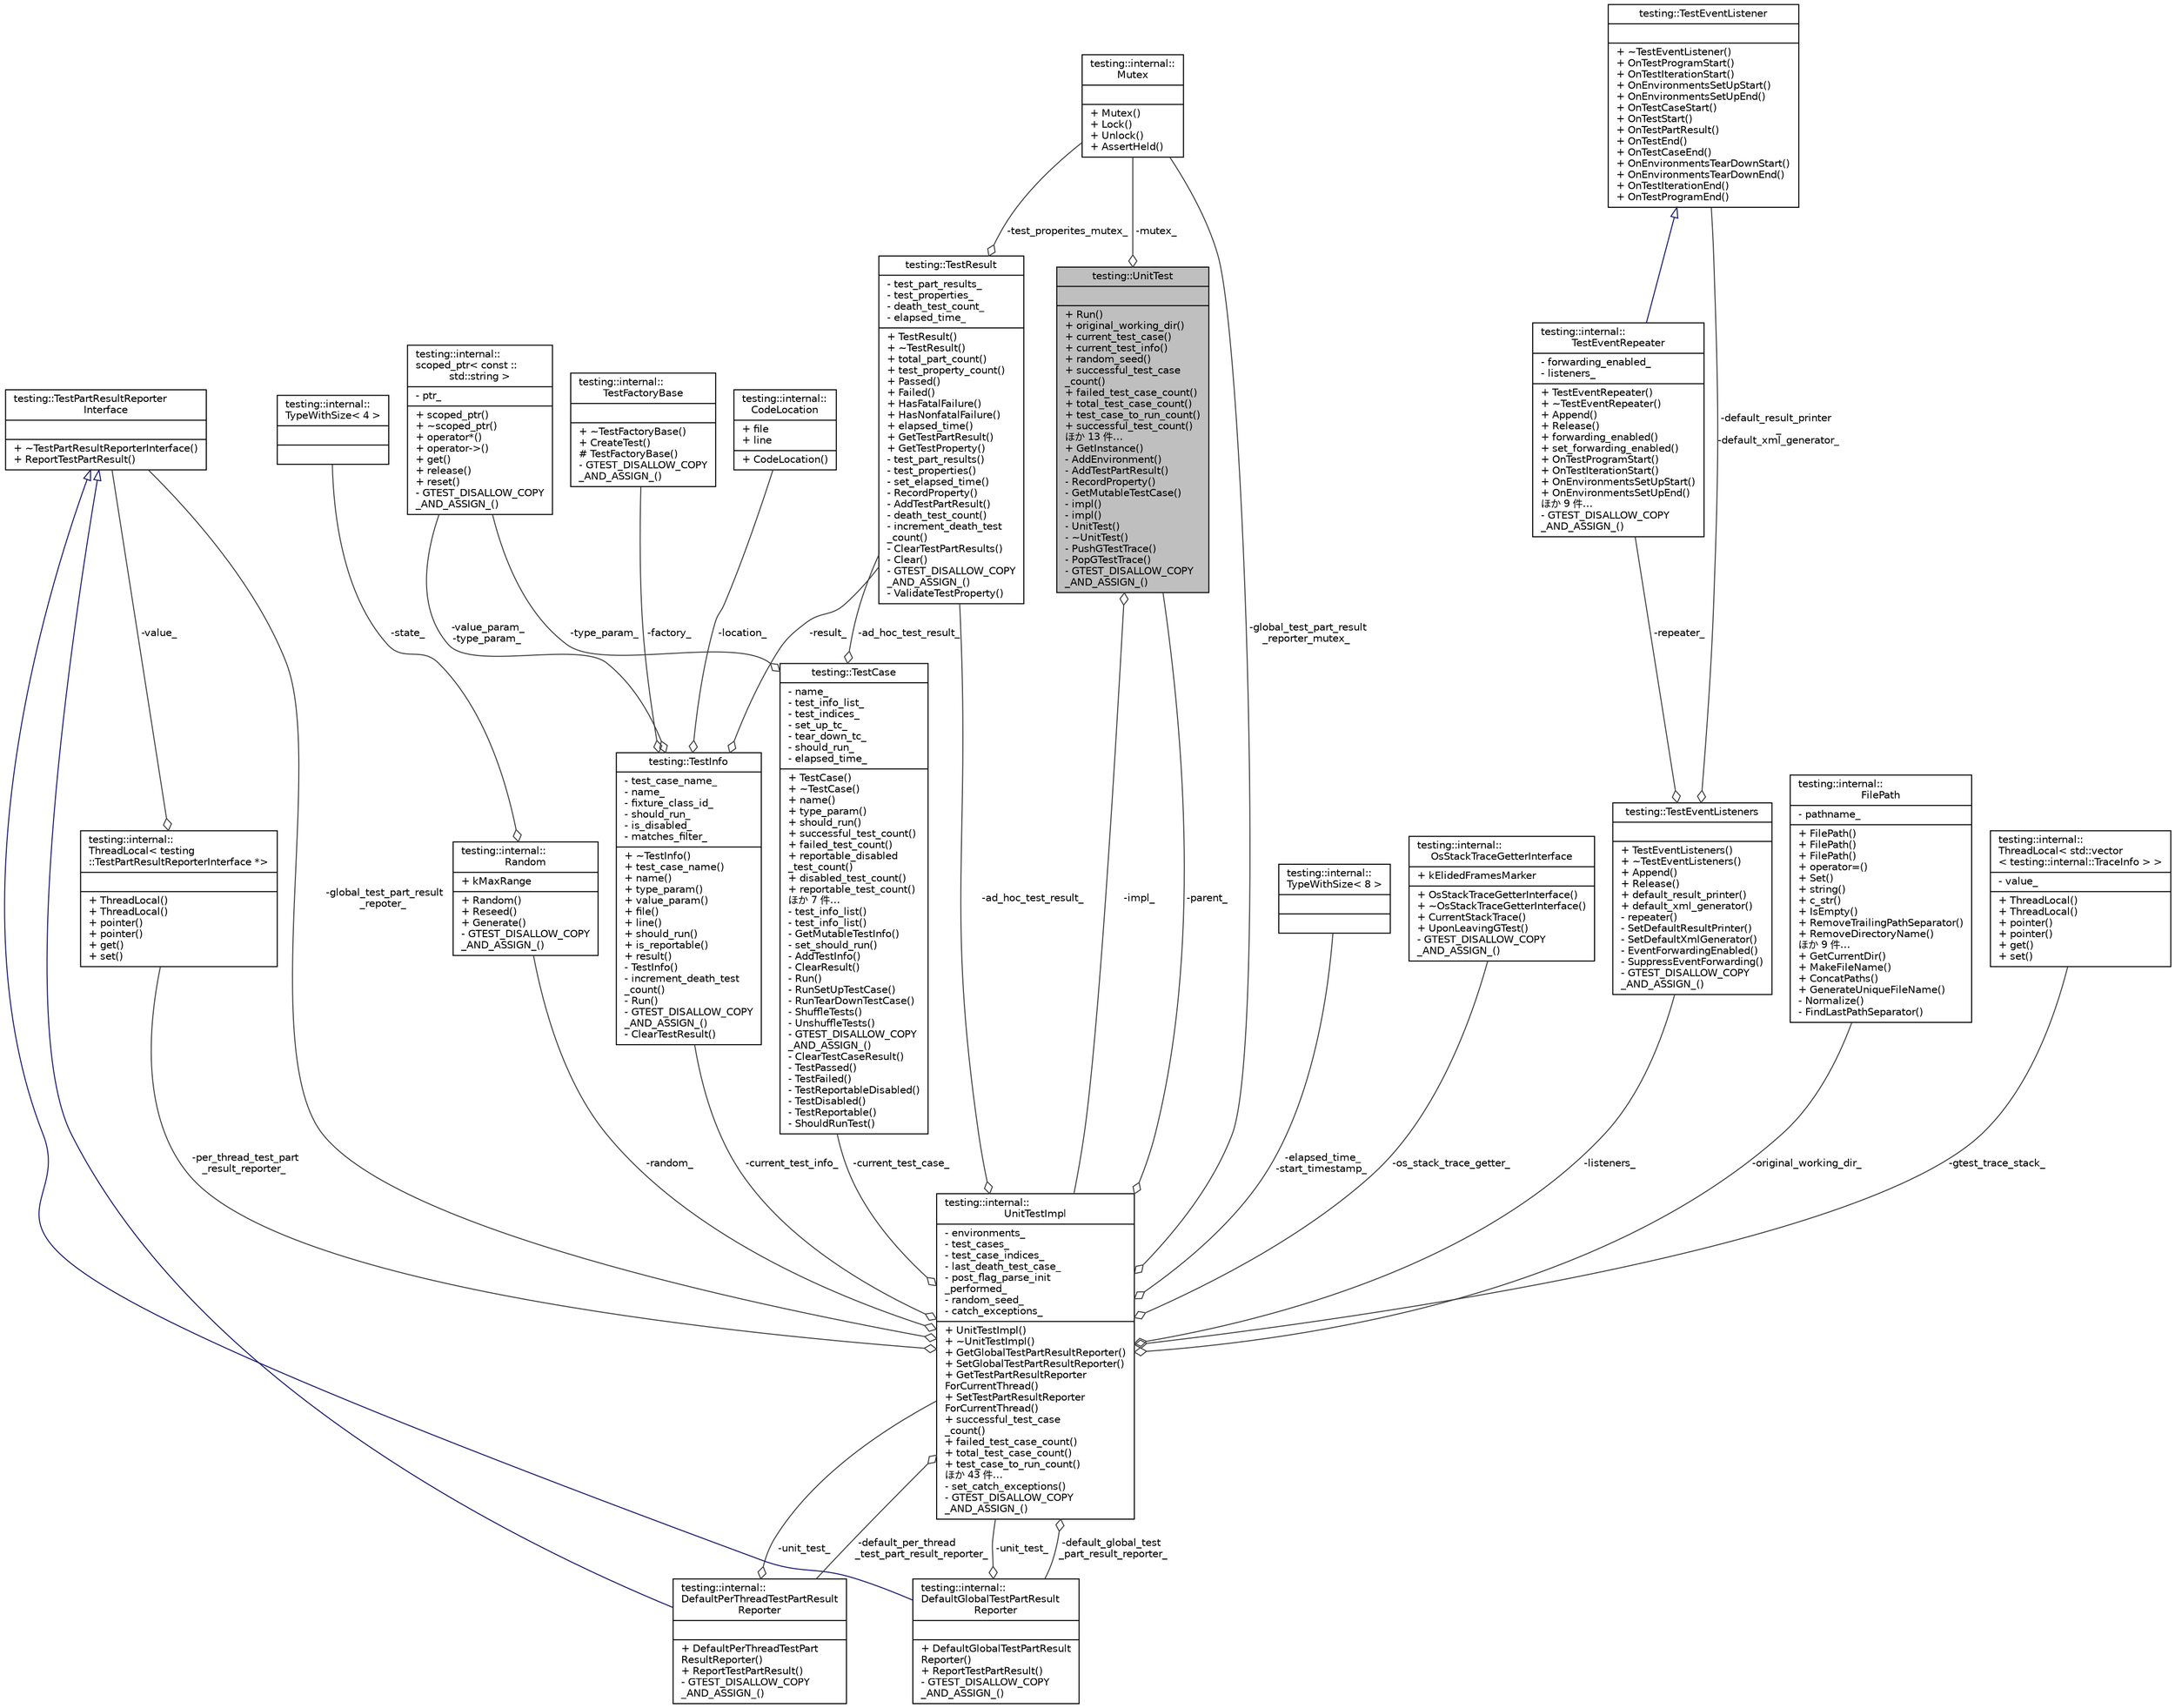 digraph "testing::UnitTest"
{
  edge [fontname="Helvetica",fontsize="10",labelfontname="Helvetica",labelfontsize="10"];
  node [fontname="Helvetica",fontsize="10",shape=record];
  Node1 [label="{testing::UnitTest\n||+ Run()\l+ original_working_dir()\l+ current_test_case()\l+ current_test_info()\l+ random_seed()\l+ successful_test_case\l_count()\l+ failed_test_case_count()\l+ total_test_case_count()\l+ test_case_to_run_count()\l+ successful_test_count()\lほか 13 件…\l+ GetInstance()\l- AddEnvironment()\l- AddTestPartResult()\l- RecordProperty()\l- GetMutableTestCase()\l- impl()\l- impl()\l- UnitTest()\l- ~UnitTest()\l- PushGTestTrace()\l- PopGTestTrace()\l- GTEST_DISALLOW_COPY\l_AND_ASSIGN_()\l}",height=0.2,width=0.4,color="black", fillcolor="grey75", style="filled", fontcolor="black"];
  Node2 -> Node1 [color="grey25",fontsize="10",style="solid",label=" -impl_" ,arrowhead="odiamond",fontname="Helvetica"];
  Node2 [label="{testing::internal::\lUnitTestImpl\n|- environments_\l- test_cases_\l- test_case_indices_\l- last_death_test_case_\l- post_flag_parse_init\l_performed_\l- random_seed_\l- catch_exceptions_\l|+ UnitTestImpl()\l+ ~UnitTestImpl()\l+ GetGlobalTestPartResultReporter()\l+ SetGlobalTestPartResultReporter()\l+ GetTestPartResultReporter\lForCurrentThread()\l+ SetTestPartResultReporter\lForCurrentThread()\l+ successful_test_case\l_count()\l+ failed_test_case_count()\l+ total_test_case_count()\l+ test_case_to_run_count()\lほか 43 件…\l- set_catch_exceptions()\l- GTEST_DISALLOW_COPY\l_AND_ASSIGN_()\l}",height=0.2,width=0.4,color="black", fillcolor="white", style="filled",URL="$d7/dda/classtesting_1_1internal_1_1_unit_test_impl.html"];
  Node3 -> Node2 [color="grey25",fontsize="10",style="solid",label=" -random_" ,arrowhead="odiamond",fontname="Helvetica"];
  Node3 [label="{testing::internal::\lRandom\n|+ kMaxRange\l|+ Random()\l+ Reseed()\l+ Generate()\l- GTEST_DISALLOW_COPY\l_AND_ASSIGN_()\l}",height=0.2,width=0.4,color="black", fillcolor="white", style="filled",URL="$db/da2/classtesting_1_1internal_1_1_random.html"];
  Node4 -> Node3 [color="grey25",fontsize="10",style="solid",label=" -state_" ,arrowhead="odiamond",fontname="Helvetica"];
  Node4 [label="{testing::internal::\lTypeWithSize\< 4 \>\n||}",height=0.2,width=0.4,color="black", fillcolor="white", style="filled",URL="$d1/d9a/classtesting_1_1internal_1_1_type_with_size_3_014_01_4.html"];
  Node5 -> Node2 [color="grey25",fontsize="10",style="solid",label=" -ad_hoc_test_result_" ,arrowhead="odiamond",fontname="Helvetica"];
  Node5 [label="{testing::TestResult\n|- test_part_results_\l- test_properties_\l- death_test_count_\l- elapsed_time_\l|+ TestResult()\l+ ~TestResult()\l+ total_part_count()\l+ test_property_count()\l+ Passed()\l+ Failed()\l+ HasFatalFailure()\l+ HasNonfatalFailure()\l+ elapsed_time()\l+ GetTestPartResult()\l+ GetTestProperty()\l- test_part_results()\l- test_properties()\l- set_elapsed_time()\l- RecordProperty()\l- AddTestPartResult()\l- death_test_count()\l- increment_death_test\l_count()\l- ClearTestPartResults()\l- Clear()\l- GTEST_DISALLOW_COPY\l_AND_ASSIGN_()\l- ValidateTestProperty()\l}",height=0.2,width=0.4,color="black", fillcolor="white", style="filled",URL="$d1/d69/classtesting_1_1_test_result.html"];
  Node6 -> Node5 [color="grey25",fontsize="10",style="solid",label=" -test_properites_mutex_" ,arrowhead="odiamond",fontname="Helvetica"];
  Node6 [label="{testing::internal::\lMutex\n||+ Mutex()\l+ Lock()\l+ Unlock()\l+ AssertHeld()\l}",height=0.2,width=0.4,color="black", fillcolor="white", style="filled",URL="$d8/d77/classtesting_1_1internal_1_1_mutex.html"];
  Node1 -> Node2 [color="grey25",fontsize="10",style="solid",label=" -parent_" ,arrowhead="odiamond",fontname="Helvetica"];
  Node7 -> Node2 [color="grey25",fontsize="10",style="solid",label=" -elapsed_time_\n-start_timestamp_" ,arrowhead="odiamond",fontname="Helvetica"];
  Node7 [label="{testing::internal::\lTypeWithSize\< 8 \>\n||}",height=0.2,width=0.4,color="black", fillcolor="white", style="filled",URL="$dc/d95/classtesting_1_1internal_1_1_type_with_size_3_018_01_4.html"];
  Node8 -> Node2 [color="grey25",fontsize="10",style="solid",label=" -global_test_part_result\l_repoter_" ,arrowhead="odiamond",fontname="Helvetica"];
  Node8 [label="{testing::TestPartResultReporter\lInterface\n||+ ~TestPartResultReporterInterface()\l+ ReportTestPartResult()\l}",height=0.2,width=0.4,color="black", fillcolor="white", style="filled",URL="$da/d6e/classtesting_1_1_test_part_result_reporter_interface.html"];
  Node9 -> Node2 [color="grey25",fontsize="10",style="solid",label=" -os_stack_trace_getter_" ,arrowhead="odiamond",fontname="Helvetica"];
  Node9 [label="{testing::internal::\lOsStackTraceGetterInterface\n|+ kElidedFramesMarker\l|+ OsStackTraceGetterInterface()\l+ ~OsStackTraceGetterInterface()\l+ CurrentStackTrace()\l+ UponLeavingGTest()\l- GTEST_DISALLOW_COPY\l_AND_ASSIGN_()\l}",height=0.2,width=0.4,color="black", fillcolor="white", style="filled",URL="$d7/d10/classtesting_1_1internal_1_1_os_stack_trace_getter_interface.html"];
  Node10 -> Node2 [color="grey25",fontsize="10",style="solid",label=" -listeners_" ,arrowhead="odiamond",fontname="Helvetica"];
  Node10 [label="{testing::TestEventListeners\n||+ TestEventListeners()\l+ ~TestEventListeners()\l+ Append()\l+ Release()\l+ default_result_printer()\l+ default_xml_generator()\l- repeater()\l- SetDefaultResultPrinter()\l- SetDefaultXmlGenerator()\l- EventForwardingEnabled()\l- SuppressEventForwarding()\l- GTEST_DISALLOW_COPY\l_AND_ASSIGN_()\l}",height=0.2,width=0.4,color="black", fillcolor="white", style="filled",URL="$df/dab/classtesting_1_1_test_event_listeners.html"];
  Node11 -> Node10 [color="grey25",fontsize="10",style="solid",label=" -repeater_" ,arrowhead="odiamond",fontname="Helvetica"];
  Node11 [label="{testing::internal::\lTestEventRepeater\n|- forwarding_enabled_\l- listeners_\l|+ TestEventRepeater()\l+ ~TestEventRepeater()\l+ Append()\l+ Release()\l+ forwarding_enabled()\l+ set_forwarding_enabled()\l+ OnTestProgramStart()\l+ OnTestIterationStart()\l+ OnEnvironmentsSetUpStart()\l+ OnEnvironmentsSetUpEnd()\lほか 9 件…\l- GTEST_DISALLOW_COPY\l_AND_ASSIGN_()\l}",height=0.2,width=0.4,color="black", fillcolor="white", style="filled",URL="$d2/d7d/classtesting_1_1internal_1_1_test_event_repeater.html"];
  Node12 -> Node11 [dir="back",color="midnightblue",fontsize="10",style="solid",arrowtail="onormal",fontname="Helvetica"];
  Node12 [label="{testing::TestEventListener\n||+ ~TestEventListener()\l+ OnTestProgramStart()\l+ OnTestIterationStart()\l+ OnEnvironmentsSetUpStart()\l+ OnEnvironmentsSetUpEnd()\l+ OnTestCaseStart()\l+ OnTestStart()\l+ OnTestPartResult()\l+ OnTestEnd()\l+ OnTestCaseEnd()\l+ OnEnvironmentsTearDownStart()\l+ OnEnvironmentsTearDownEnd()\l+ OnTestIterationEnd()\l+ OnTestProgramEnd()\l}",height=0.2,width=0.4,color="black", fillcolor="white", style="filled",URL="$d1/d46/classtesting_1_1_test_event_listener.html"];
  Node12 -> Node10 [color="grey25",fontsize="10",style="solid",label=" -default_result_printer\l_\n-default_xml_generator_" ,arrowhead="odiamond",fontname="Helvetica"];
  Node13 -> Node2 [color="grey25",fontsize="10",style="solid",label=" -original_working_dir_" ,arrowhead="odiamond",fontname="Helvetica"];
  Node13 [label="{testing::internal::\lFilePath\n|- pathname_\l|+ FilePath()\l+ FilePath()\l+ FilePath()\l+ operator=()\l+ Set()\l+ string()\l+ c_str()\l+ IsEmpty()\l+ RemoveTrailingPathSeparator()\l+ RemoveDirectoryName()\lほか 9 件…\l+ GetCurrentDir()\l+ MakeFileName()\l+ ConcatPaths()\l+ GenerateUniqueFileName()\l- Normalize()\l- FindLastPathSeparator()\l}",height=0.2,width=0.4,color="black", fillcolor="white", style="filled",URL="$de/d14/classtesting_1_1internal_1_1_file_path.html"];
  Node6 -> Node2 [color="grey25",fontsize="10",style="solid",label=" -global_test_part_result\l_reporter_mutex_" ,arrowhead="odiamond",fontname="Helvetica"];
  Node14 -> Node2 [color="grey25",fontsize="10",style="solid",label=" -default_global_test\l_part_result_reporter_" ,arrowhead="odiamond",fontname="Helvetica"];
  Node14 [label="{testing::internal::\lDefaultGlobalTestPartResult\lReporter\n||+ DefaultGlobalTestPartResult\lReporter()\l+ ReportTestPartResult()\l- GTEST_DISALLOW_COPY\l_AND_ASSIGN_()\l}",height=0.2,width=0.4,color="black", fillcolor="white", style="filled",URL="$d5/d5b/classtesting_1_1internal_1_1_default_global_test_part_result_reporter.html"];
  Node8 -> Node14 [dir="back",color="midnightblue",fontsize="10",style="solid",arrowtail="onormal",fontname="Helvetica"];
  Node2 -> Node14 [color="grey25",fontsize="10",style="solid",label=" -unit_test_" ,arrowhead="odiamond",fontname="Helvetica"];
  Node15 -> Node2 [color="grey25",fontsize="10",style="solid",label=" -default_per_thread\l_test_part_result_reporter_" ,arrowhead="odiamond",fontname="Helvetica"];
  Node15 [label="{testing::internal::\lDefaultPerThreadTestPartResult\lReporter\n||+ DefaultPerThreadTestPart\lResultReporter()\l+ ReportTestPartResult()\l- GTEST_DISALLOW_COPY\l_AND_ASSIGN_()\l}",height=0.2,width=0.4,color="black", fillcolor="white", style="filled",URL="$d0/d60/classtesting_1_1internal_1_1_default_per_thread_test_part_result_reporter.html"];
  Node8 -> Node15 [dir="back",color="midnightblue",fontsize="10",style="solid",arrowtail="onormal",fontname="Helvetica"];
  Node2 -> Node15 [color="grey25",fontsize="10",style="solid",label=" -unit_test_" ,arrowhead="odiamond",fontname="Helvetica"];
  Node16 -> Node2 [color="grey25",fontsize="10",style="solid",label=" -gtest_trace_stack_" ,arrowhead="odiamond",fontname="Helvetica"];
  Node16 [label="{testing::internal::\lThreadLocal\< std::vector\l\< testing::internal::TraceInfo \> \>\n|- value_\l|+ ThreadLocal()\l+ ThreadLocal()\l+ pointer()\l+ pointer()\l+ get()\l+ set()\l}",height=0.2,width=0.4,color="black", fillcolor="white", style="filled",URL="$dd/d13/classtesting_1_1internal_1_1_thread_local.html"];
  Node17 -> Node2 [color="grey25",fontsize="10",style="solid",label=" -current_test_case_" ,arrowhead="odiamond",fontname="Helvetica"];
  Node17 [label="{testing::TestCase\n|- name_\l- test_info_list_\l- test_indices_\l- set_up_tc_\l- tear_down_tc_\l- should_run_\l- elapsed_time_\l|+ TestCase()\l+ ~TestCase()\l+ name()\l+ type_param()\l+ should_run()\l+ successful_test_count()\l+ failed_test_count()\l+ reportable_disabled\l_test_count()\l+ disabled_test_count()\l+ reportable_test_count()\lほか 7 件…\l- test_info_list()\l- test_info_list()\l- GetMutableTestInfo()\l- set_should_run()\l- AddTestInfo()\l- ClearResult()\l- Run()\l- RunSetUpTestCase()\l- RunTearDownTestCase()\l- ShuffleTests()\l- UnshuffleTests()\l- GTEST_DISALLOW_COPY\l_AND_ASSIGN_()\l- ClearTestCaseResult()\l- TestPassed()\l- TestFailed()\l- TestReportableDisabled()\l- TestDisabled()\l- TestReportable()\l- ShouldRunTest()\l}",height=0.2,width=0.4,color="black", fillcolor="white", style="filled",URL="$d0/dfa/classtesting_1_1_test_case.html"];
  Node5 -> Node17 [color="grey25",fontsize="10",style="solid",label=" -ad_hoc_test_result_" ,arrowhead="odiamond",fontname="Helvetica"];
  Node18 -> Node17 [color="grey25",fontsize="10",style="solid",label=" -type_param_" ,arrowhead="odiamond",fontname="Helvetica"];
  Node18 [label="{testing::internal::\lscoped_ptr\< const ::\lstd::string \>\n|- ptr_\l|+ scoped_ptr()\l+ ~scoped_ptr()\l+ operator*()\l+ operator-\>()\l+ get()\l+ release()\l+ reset()\l- GTEST_DISALLOW_COPY\l_AND_ASSIGN_()\l}",height=0.2,width=0.4,color="black", fillcolor="white", style="filled",URL="$de/d6a/classtesting_1_1internal_1_1scoped__ptr.html"];
  Node19 -> Node2 [color="grey25",fontsize="10",style="solid",label=" -per_thread_test_part\l_result_reporter_" ,arrowhead="odiamond",fontname="Helvetica"];
  Node19 [label="{testing::internal::\lThreadLocal\< testing\l::TestPartResultReporterInterface *\>\n||+ ThreadLocal()\l+ ThreadLocal()\l+ pointer()\l+ pointer()\l+ get()\l+ set()\l}",height=0.2,width=0.4,color="black", fillcolor="white", style="filled",URL="$dd/d13/classtesting_1_1internal_1_1_thread_local.html"];
  Node8 -> Node19 [color="grey25",fontsize="10",style="solid",label=" -value_" ,arrowhead="odiamond",fontname="Helvetica"];
  Node20 -> Node2 [color="grey25",fontsize="10",style="solid",label=" -current_test_info_" ,arrowhead="odiamond",fontname="Helvetica"];
  Node20 [label="{testing::TestInfo\n|- test_case_name_\l- name_\l- fixture_class_id_\l- should_run_\l- is_disabled_\l- matches_filter_\l|+ ~TestInfo()\l+ test_case_name()\l+ name()\l+ type_param()\l+ value_param()\l+ file()\l+ line()\l+ should_run()\l+ is_reportable()\l+ result()\l- TestInfo()\l- increment_death_test\l_count()\l- Run()\l- GTEST_DISALLOW_COPY\l_AND_ASSIGN_()\l- ClearTestResult()\l}",height=0.2,width=0.4,color="black", fillcolor="white", style="filled",URL="$d1/d79/classtesting_1_1_test_info.html"];
  Node5 -> Node20 [color="grey25",fontsize="10",style="solid",label=" -result_" ,arrowhead="odiamond",fontname="Helvetica"];
  Node21 -> Node20 [color="grey25",fontsize="10",style="solid",label=" -factory_" ,arrowhead="odiamond",fontname="Helvetica"];
  Node21 [label="{testing::internal::\lTestFactoryBase\n||+ ~TestFactoryBase()\l+ CreateTest()\l# TestFactoryBase()\l- GTEST_DISALLOW_COPY\l_AND_ASSIGN_()\l}",height=0.2,width=0.4,color="black", fillcolor="white", style="filled",URL="$d8/d8b/classtesting_1_1internal_1_1_test_factory_base.html"];
  Node22 -> Node20 [color="grey25",fontsize="10",style="solid",label=" -location_" ,arrowhead="odiamond",fontname="Helvetica"];
  Node22 [label="{testing::internal::\lCodeLocation\n|+ file\l+ line\l|+ CodeLocation()\l}",height=0.2,width=0.4,color="black", fillcolor="white", style="filled",URL="$d7/d69/structtesting_1_1internal_1_1_code_location.html"];
  Node18 -> Node20 [color="grey25",fontsize="10",style="solid",label=" -value_param_\n-type_param_" ,arrowhead="odiamond",fontname="Helvetica"];
  Node6 -> Node1 [color="grey25",fontsize="10",style="solid",label=" -mutex_" ,arrowhead="odiamond",fontname="Helvetica"];
}
